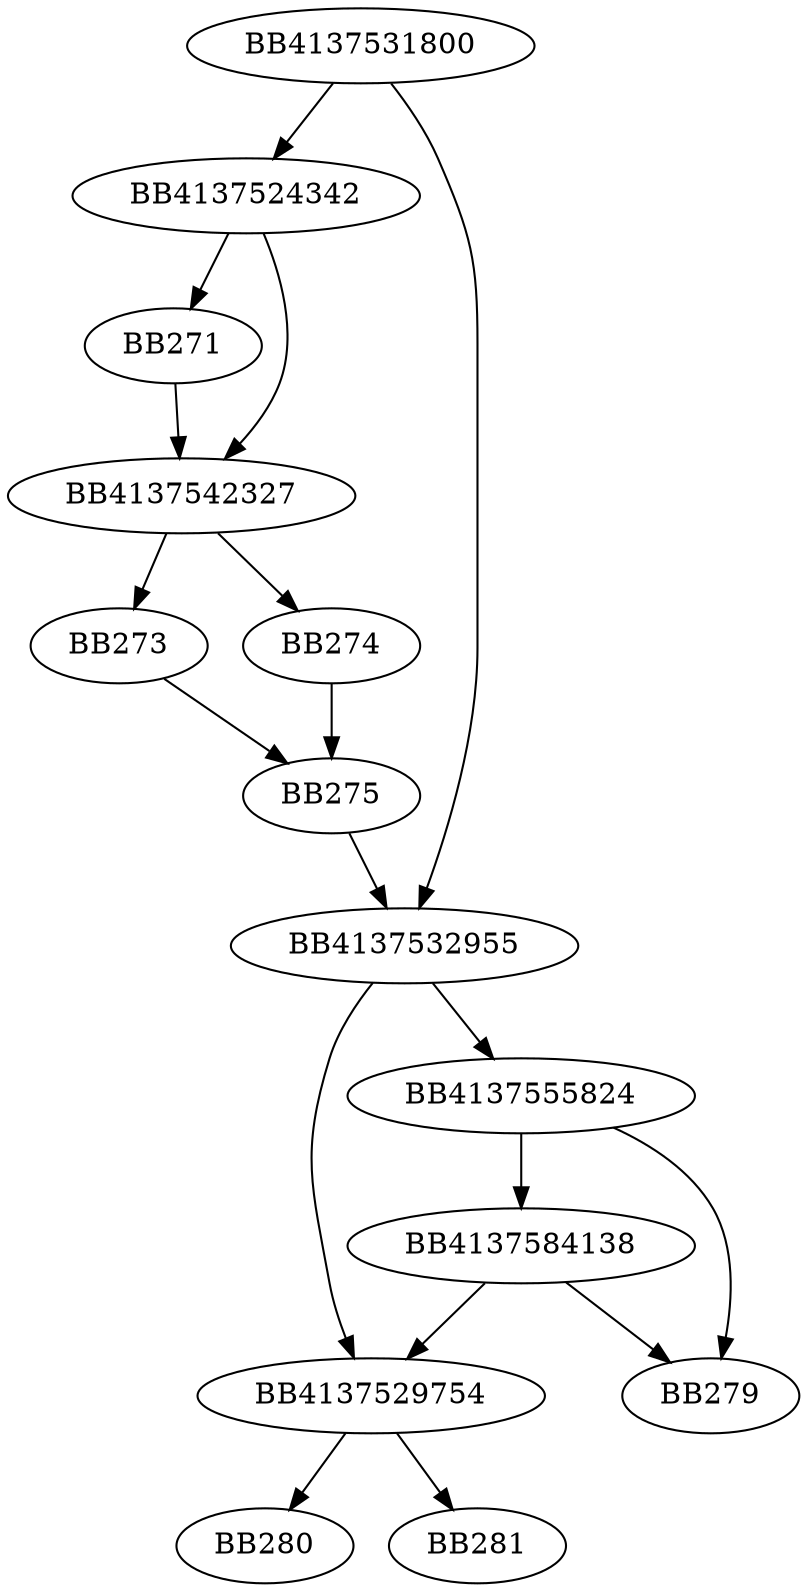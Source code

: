 digraph G{
	BB4137531800->BB4137524342;
	BB4137531800->BB4137532955;
	BB4137524342->BB271;
	BB4137524342->BB4137542327;
	BB271->BB4137542327;
	BB4137542327->BB273;
	BB4137542327->BB274;
	BB274->BB275;
	BB273->BB275;
	BB275->BB4137532955;
	BB4137532955->BB4137529754;
	BB4137532955->BB4137555824;
	BB4137555824->BB4137584138;
	BB4137555824->BB279;
	BB4137584138->BB4137529754;
	BB4137584138->BB279;
	BB4137529754->BB280;
	BB4137529754->BB281;
}
